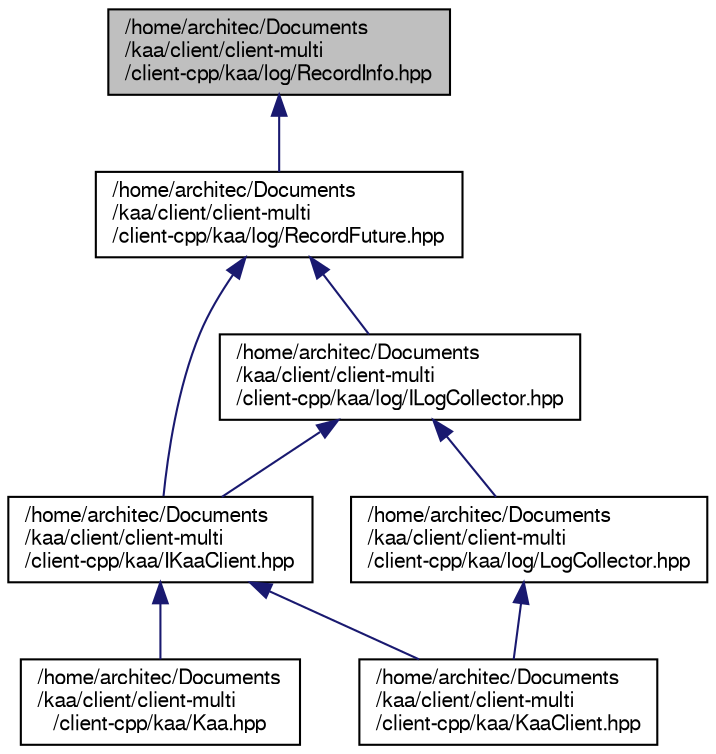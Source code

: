 digraph "/home/architec/Documents/kaa/client/client-multi/client-cpp/kaa/log/RecordInfo.hpp"
{
  bgcolor="transparent";
  edge [fontname="FreeSans",fontsize="10",labelfontname="FreeSans",labelfontsize="10"];
  node [fontname="FreeSans",fontsize="10",shape=record];
  Node1 [label="/home/architec/Documents\l/kaa/client/client-multi\l/client-cpp/kaa/log/RecordInfo.hpp",height=0.2,width=0.4,color="black", fillcolor="grey75", style="filled" fontcolor="black"];
  Node1 -> Node2 [dir="back",color="midnightblue",fontsize="10",style="solid",fontname="FreeSans"];
  Node2 [label="/home/architec/Documents\l/kaa/client/client-multi\l/client-cpp/kaa/log/RecordFuture.hpp",height=0.2,width=0.4,color="black",URL="$RecordFuture_8hpp.html"];
  Node2 -> Node3 [dir="back",color="midnightblue",fontsize="10",style="solid",fontname="FreeSans"];
  Node3 [label="/home/architec/Documents\l/kaa/client/client-multi\l/client-cpp/kaa/log/ILogCollector.hpp",height=0.2,width=0.4,color="black",URL="$ILogCollector_8hpp.html",tooltip="NOTE: THIS FILE IS AUTO-GENERATED. DO NOT EDIT IT MANUALLY. "];
  Node3 -> Node4 [dir="back",color="midnightblue",fontsize="10",style="solid",fontname="FreeSans"];
  Node4 [label="/home/architec/Documents\l/kaa/client/client-multi\l/client-cpp/kaa/IKaaClient.hpp",height=0.2,width=0.4,color="black",URL="$IKaaClient_8hpp.html"];
  Node4 -> Node5 [dir="back",color="midnightblue",fontsize="10",style="solid",fontname="FreeSans"];
  Node5 [label="/home/architec/Documents\l/kaa/client/client-multi\l/client-cpp/kaa/Kaa.hpp",height=0.2,width=0.4,color="black",URL="$Kaa_8hpp.html"];
  Node4 -> Node6 [dir="back",color="midnightblue",fontsize="10",style="solid",fontname="FreeSans"];
  Node6 [label="/home/architec/Documents\l/kaa/client/client-multi\l/client-cpp/kaa/KaaClient.hpp",height=0.2,width=0.4,color="black",URL="$KaaClient_8hpp.html"];
  Node3 -> Node7 [dir="back",color="midnightblue",fontsize="10",style="solid",fontname="FreeSans"];
  Node7 [label="/home/architec/Documents\l/kaa/client/client-multi\l/client-cpp/kaa/log/LogCollector.hpp",height=0.2,width=0.4,color="black",URL="$LogCollector_8hpp.html"];
  Node7 -> Node6 [dir="back",color="midnightblue",fontsize="10",style="solid",fontname="FreeSans"];
  Node2 -> Node4 [dir="back",color="midnightblue",fontsize="10",style="solid",fontname="FreeSans"];
}
